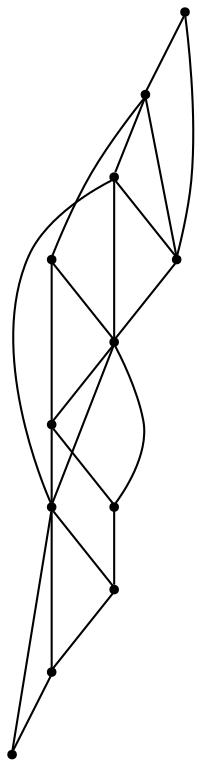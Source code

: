 graph {
  node [shape=point,comment="{\"directed\":false,\"doi\":\"10.1007/978-3-319-03841-4_23\",\"figure\":\"1 (2)\"}"]

  v0 [pos="1772.0236382498501,873.4610690291604"]
  v1 [pos="1724.7437634130151,873.4610690291604"]
  v2 [pos="1582.9080836002672,873.4610690291606"]
  v3 [pos="1535.6282087634322,873.4610690291606"]
  v4 [pos="1488.3482066782826,1062.4713368621697"]
  v5 [pos="1488.3483339265972,873.4610690291606"]
  v6 [pos="1441.0682045931328,1062.4713368621697"]
  v7 [pos="1441.0683318414474,873.4610690291606"]
  v8 [pos="1393.7925289506845,1251.481350340407"]
  v9 [pos="1393.7925289506845,873.4610690291606"]
  v10 [pos="1299.2326520286997,1062.4713368621697"]
  v11 [pos="1299.2326520286997,873.4610690291606"]

  v10 -- v6 [id="-5",pos="1299.2326520286997,1062.4713368621697 1441.0682045931328,1062.4713368621697 1441.0682045931328,1062.4713368621697 1441.0682045931328,1062.4713368621697"]
  v6 -- v4 [id="-6",pos="1441.0682045931328,1062.4713368621697 1488.3482066782826,1062.4713368621697 1488.3482066782826,1062.4713368621697 1488.3482066782826,1062.4713368621697"]
  v11 -- v9 [id="-9",pos="1299.2326520286997,873.4610690291606 1393.7925289506845,873.4610690291606 1393.7925289506845,873.4610690291606 1393.7925289506845,873.4610690291606"]
  v9 -- v7 [id="-10",pos="1393.7925289506845,873.4610690291606 1441.0683318414474,873.4610690291606 1441.0683318414474,873.4610690291606 1441.0683318414474,873.4610690291606"]
  v7 -- v5 [id="-11",pos="1441.0683318414474,873.4610690291606 1488.3483339265972,873.4610690291606 1488.3483339265972,873.4610690291606 1488.3483339265972,873.4610690291606"]
  v5 -- v3 [id="-12",pos="1488.3483339265972,873.4610690291606 1535.6282087634322,873.4610690291606 1535.6282087634322,873.4610690291606 1535.6282087634322,873.4610690291606"]
  v3 -- v2 [id="-13",pos="1535.6282087634322,873.4610690291606 1582.9080836002672,873.4610690291606 1582.9080836002672,873.4610690291606 1582.9080836002672,873.4610690291606"]
  v2 -- v1 [id="-14",pos="1582.9080836002672,873.4610690291606 1724.7437634130151,873.4610690291604 1724.7437634130151,873.4610690291604 1724.7437634130151,873.4610690291604"]
  v1 -- v0 [id="-15",pos="1724.7437634130151,873.4610690291604 1772.0236382498501,873.4610690291604 1772.0236382498501,873.4610690291604 1772.0236382498501,873.4610690291604"]
  v11 -- v10 [id="-19",pos="1299.2326520286997,873.4610690291606 1299.2326520286997,1062.4713368621697 1299.2326520286997,1062.4713368621697 1299.2326520286997,1062.4713368621697"]
  v9 -- v8 [id="-26",pos="1393.7925289506845,873.4610690291606 1393.7925289506845,1251.481350340407 1393.7925289506845,1251.481350340407 1393.7925289506845,1251.481350340407"]
  v7 -- v6 [id="-31",pos="1441.0683318414474,873.4610690291606 1441.0682045931328,1062.4713368621697 1441.0682045931328,1062.4713368621697 1441.0682045931328,1062.4713368621697"]
  v5 -- v4 [id="-34",pos="1488.3483339265972,873.4610690291606 1488.3482066782826,1062.4713368621697 1488.3482066782826,1062.4713368621697 1488.3482066782826,1062.4713368621697"]
  v10 -- v9 [id="-38",pos="1299.2326520286997,1062.4713368621697 1393.7925289506845,873.4610690291606 1393.7925289506845,873.4610690291606 1393.7925289506845,873.4610690291606"]
  v8 -- v10 [id="-42",pos="1393.7925289506845,1251.481350340407 1299.2326520286997,1062.4713368621697 1299.2326520286997,1062.4713368621697 1299.2326520286997,1062.4713368621697"]
  v8 -- v6 [id="-43",pos="1393.7925289506845,1251.481350340407 1441.0682045931328,1062.4713368621697 1441.0682045931328,1062.4713368621697 1441.0682045931328,1062.4713368621697"]
  v8 -- v4 [id="-44",pos="1393.7925289506845,1251.481350340407 1488.3482066782826,1062.4713368621697 1488.3482066782826,1062.4713368621697 1488.3482066782826,1062.4713368621697"]
  v4 -- v0 [id="-46",pos="1488.3482066782826,1062.4713368621697 1772.0236382498501,873.4610690291604 1772.0236382498501,873.4610690291604 1772.0236382498501,873.4610690291604"]
  v4 -- v1 [id="-47",pos="1488.3482066782826,1062.4713368621697 1724.7437634130151,873.4610690291604 1724.7437634130151,873.4610690291604 1724.7437634130151,873.4610690291604"]
  v4 -- v2 [id="-48",pos="1488.3482066782826,1062.4713368621697 1582.9080836002672,873.4610690291606 1582.9080836002672,873.4610690291606 1582.9080836002672,873.4610690291606"]
  v6 -- v5 [id="-49",pos="1441.0682045931328,1062.4713368621697 1488.3483339265972,873.4610690291606 1488.3483339265972,873.4610690291606 1488.3483339265972,873.4610690291606"]
  v6 -- v3 [id="-50",pos="1441.0682045931328,1062.4713368621697 1535.6282087634322,873.4610690291606 1535.6282087634322,873.4610690291606 1535.6282087634322,873.4610690291606"]
}